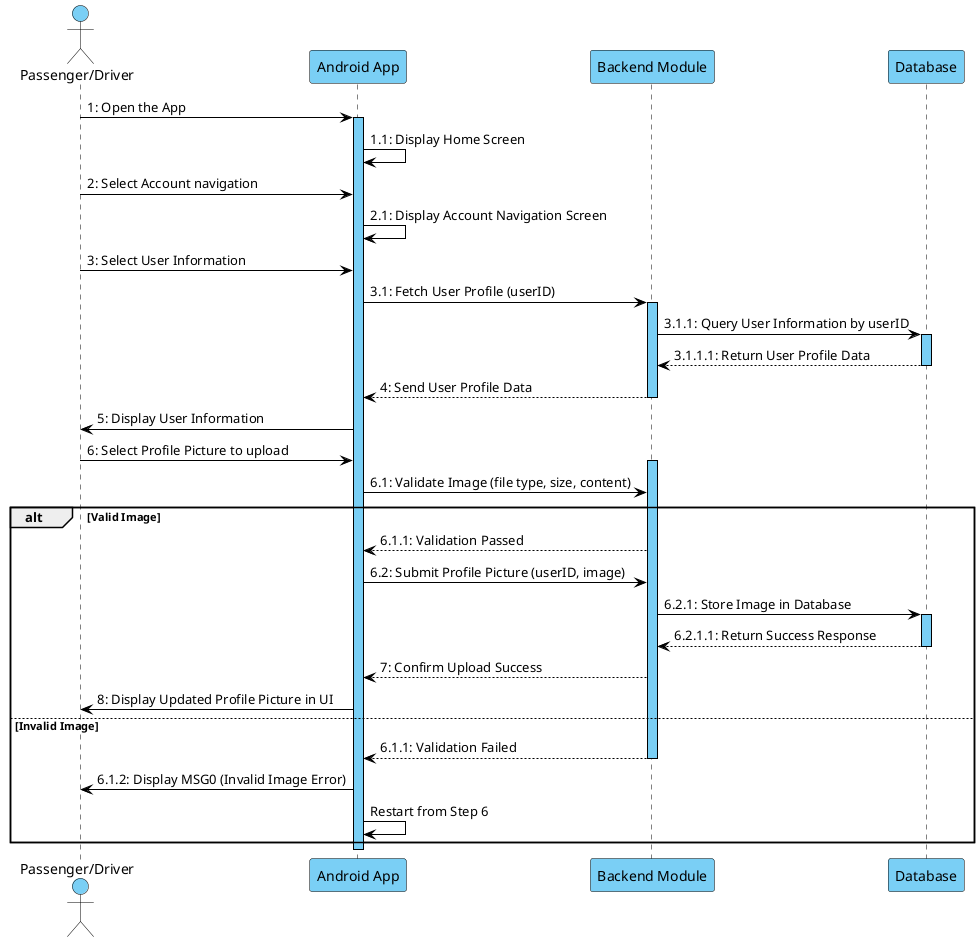 @startuml ProfilePictureUploadSequenceDiagram
skinparam BackgroundColor #ffffff
skinparam sequence {
    LifeLineBorderColor #000000
    LifeLineBackgroundColor #7acff5
    ParticipantBackgroundColor #7acff5
    ParticipantBorderColor #000000
    ActorBackgroundColor #7acff5
    ActorBorderColor #000000
    ArrowColor #000000
    SequenceBoxBackgroundColor #7acff5
}

actor "Passenger/Driver" as User
participant "Android App" as App
participant "Backend Module" as Backend
participant "Database" as DB

User -> App : 1: Open the App
activate App

App -> App : 1.1: Display Home Screen

User -> App : 2: Select Account navigation
App -> App : 2.1: Display Account Navigation Screen

User -> App : 3: Select User Information
App -> Backend : 3.1: Fetch User Profile (userID)
activate Backend

Backend -> DB : 3.1.1: Query User Information by userID
activate DB
DB --> Backend : 3.1.1.1: Return User Profile Data
deactivate DB

Backend --> App : 4: Send User Profile Data
deactivate Backend

App -> User : 5: Display User Information

User -> App : 6: Select Profile Picture to upload

activate Backend

App -> Backend : 6.1: Validate Image (file type, size, content)

alt Valid Image
    Backend --> App : 6.1.1: Validation Passed
    App -> Backend : 6.2: Submit Profile Picture (userID, image)

    Backend -> DB : 6.2.1: Store Image in Database
    activate DB
    DB --> Backend : 6.2.1.1: Return Success Response
    deactivate DB

    Backend --> App : 7: Confirm Upload Success

    App -> User : 8: Display Updated Profile Picture in UI
else Invalid Image
    Backend --> App : 6.1.1: Validation Failed
    deactivate Backend
    App -> User : 6.1.2: Display MSG0 (Invalid Image Error)
    App -> App : Restart from Step 6
end

deactivate App

@enduml
